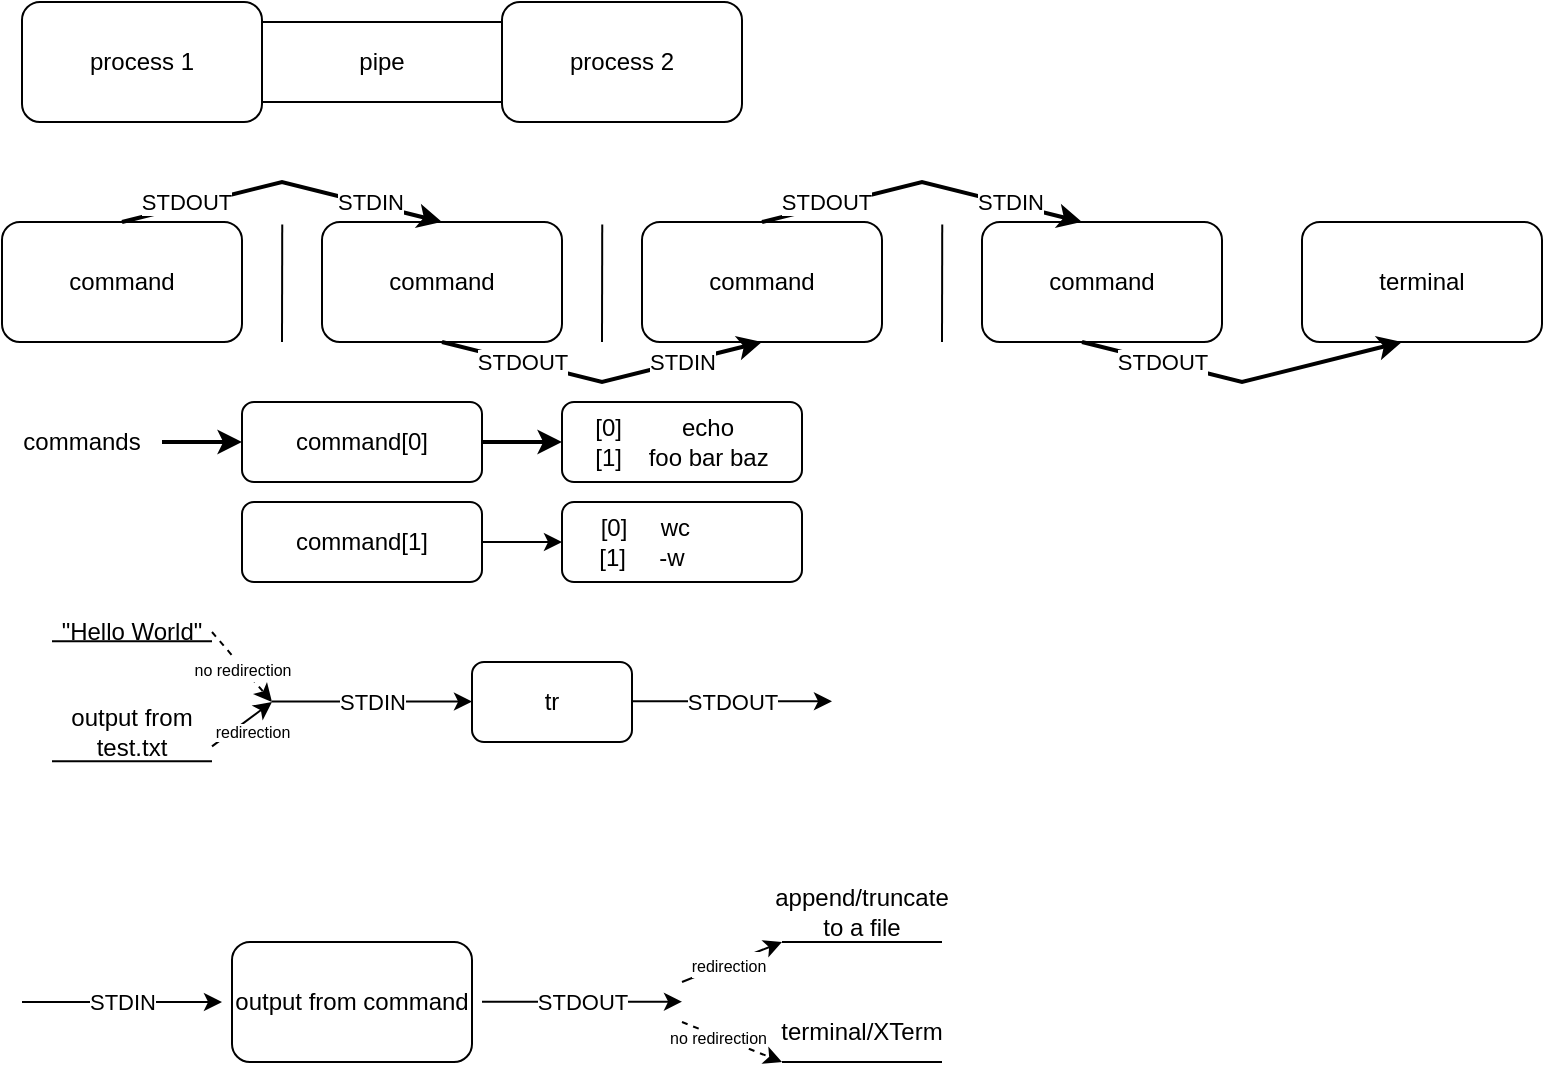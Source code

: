 <mxfile version="28.2.0">
  <diagram name="Seite-1" id="Pn-jLhA2A4kyoFLc60rv">
    <mxGraphModel dx="712" dy="451" grid="1" gridSize="10" guides="1" tooltips="1" connect="1" arrows="1" fold="1" page="1" pageScale="1" pageWidth="827" pageHeight="1169" math="0" shadow="0">
      <root>
        <mxCell id="0" />
        <mxCell id="1" parent="0" />
        <mxCell id="OaHQ1mTyVZJ1lAWflLId-3" value="" style="rounded=1;whiteSpace=wrap;html=1;" vertex="1" parent="1">
          <mxGeometry x="10" y="20" width="120" height="60" as="geometry" />
        </mxCell>
        <mxCell id="OaHQ1mTyVZJ1lAWflLId-4" value="" style="rounded=1;whiteSpace=wrap;html=1;" vertex="1" parent="1">
          <mxGeometry x="250" y="20" width="120" height="60" as="geometry" />
        </mxCell>
        <mxCell id="OaHQ1mTyVZJ1lAWflLId-7" value="" style="endArrow=none;html=1;rounded=0;targetPerimeterSpacing=6;" edge="1" parent="1">
          <mxGeometry width="50" height="50" relative="1" as="geometry">
            <mxPoint x="130" y="70" as="sourcePoint" />
            <mxPoint x="250" y="70" as="targetPoint" />
          </mxGeometry>
        </mxCell>
        <mxCell id="OaHQ1mTyVZJ1lAWflLId-8" value="" style="endArrow=none;html=1;rounded=0;targetPerimeterSpacing=6;" edge="1" parent="1">
          <mxGeometry width="50" height="50" relative="1" as="geometry">
            <mxPoint x="130" y="30" as="sourcePoint" />
            <mxPoint x="250" y="30" as="targetPoint" />
          </mxGeometry>
        </mxCell>
        <mxCell id="OaHQ1mTyVZJ1lAWflLId-9" value="process 1" style="text;html=1;align=center;verticalAlign=middle;whiteSpace=wrap;rounded=0;" vertex="1" parent="1">
          <mxGeometry x="10" y="20" width="120" height="60" as="geometry" />
        </mxCell>
        <mxCell id="OaHQ1mTyVZJ1lAWflLId-10" value="process 2" style="text;html=1;align=center;verticalAlign=middle;whiteSpace=wrap;rounded=0;" vertex="1" parent="1">
          <mxGeometry x="250" y="20" width="120" height="60" as="geometry" />
        </mxCell>
        <mxCell id="OaHQ1mTyVZJ1lAWflLId-11" value="pipe" style="text;html=1;align=center;verticalAlign=middle;whiteSpace=wrap;rounded=0;" vertex="1" parent="1">
          <mxGeometry x="130" y="30" width="120" height="40" as="geometry" />
        </mxCell>
        <mxCell id="OaHQ1mTyVZJ1lAWflLId-12" value="" style="rounded=1;whiteSpace=wrap;html=1;" vertex="1" parent="1">
          <mxGeometry y="130" width="120" height="60" as="geometry" />
        </mxCell>
        <mxCell id="OaHQ1mTyVZJ1lAWflLId-13" value="" style="rounded=1;whiteSpace=wrap;html=1;" vertex="1" parent="1">
          <mxGeometry x="160" y="130" width="120" height="60" as="geometry" />
        </mxCell>
        <mxCell id="OaHQ1mTyVZJ1lAWflLId-14" value="" style="endArrow=none;html=1;rounded=0;entryX=0.001;entryY=0.854;entryDx=0;entryDy=0;entryPerimeter=0;" edge="1" parent="1">
          <mxGeometry width="50" height="50" relative="1" as="geometry">
            <mxPoint x="140" y="190" as="sourcePoint" />
            <mxPoint x="140.12" y="131.24" as="targetPoint" />
          </mxGeometry>
        </mxCell>
        <mxCell id="OaHQ1mTyVZJ1lAWflLId-18" value="" style="rounded=1;whiteSpace=wrap;html=1;" vertex="1" parent="1">
          <mxGeometry x="320" y="130" width="120" height="60" as="geometry" />
        </mxCell>
        <mxCell id="OaHQ1mTyVZJ1lAWflLId-19" value="" style="endArrow=none;html=1;rounded=0;entryX=0.001;entryY=0.854;entryDx=0;entryDy=0;entryPerimeter=0;" edge="1" parent="1">
          <mxGeometry width="50" height="50" relative="1" as="geometry">
            <mxPoint x="300" y="190" as="sourcePoint" />
            <mxPoint x="300.12" y="131.24" as="targetPoint" />
          </mxGeometry>
        </mxCell>
        <mxCell id="OaHQ1mTyVZJ1lAWflLId-20" value="" style="rounded=1;whiteSpace=wrap;html=1;" vertex="1" parent="1">
          <mxGeometry x="490" y="130" width="120" height="60" as="geometry" />
        </mxCell>
        <mxCell id="OaHQ1mTyVZJ1lAWflLId-21" value="" style="endArrow=none;html=1;rounded=0;entryX=0.001;entryY=0.854;entryDx=0;entryDy=0;entryPerimeter=0;" edge="1" parent="1">
          <mxGeometry width="50" height="50" relative="1" as="geometry">
            <mxPoint x="470" y="190" as="sourcePoint" />
            <mxPoint x="470.12" y="131.24" as="targetPoint" />
          </mxGeometry>
        </mxCell>
        <mxCell id="OaHQ1mTyVZJ1lAWflLId-22" value="" style="rounded=1;whiteSpace=wrap;html=1;" vertex="1" parent="1">
          <mxGeometry x="650" y="130" width="120" height="60" as="geometry" />
        </mxCell>
        <mxCell id="OaHQ1mTyVZJ1lAWflLId-32" value="command" style="text;html=1;align=center;verticalAlign=middle;whiteSpace=wrap;rounded=0;" vertex="1" parent="1">
          <mxGeometry y="130" width="120" height="60" as="geometry" />
        </mxCell>
        <mxCell id="OaHQ1mTyVZJ1lAWflLId-33" value="command" style="text;html=1;align=center;verticalAlign=middle;whiteSpace=wrap;rounded=0;" vertex="1" parent="1">
          <mxGeometry x="160" y="130" width="120" height="60" as="geometry" />
        </mxCell>
        <mxCell id="OaHQ1mTyVZJ1lAWflLId-34" value="command" style="text;html=1;align=center;verticalAlign=middle;whiteSpace=wrap;rounded=0;" vertex="1" parent="1">
          <mxGeometry x="320" y="130" width="120" height="60" as="geometry" />
        </mxCell>
        <mxCell id="OaHQ1mTyVZJ1lAWflLId-35" value="command" style="text;html=1;align=center;verticalAlign=middle;whiteSpace=wrap;rounded=0;" vertex="1" parent="1">
          <mxGeometry x="490" y="130" width="120" height="60" as="geometry" />
        </mxCell>
        <mxCell id="OaHQ1mTyVZJ1lAWflLId-36" value="terminal" style="text;html=1;align=center;verticalAlign=middle;whiteSpace=wrap;rounded=0;" vertex="1" parent="1">
          <mxGeometry x="650" y="130" width="120" height="60" as="geometry" />
        </mxCell>
        <mxCell id="OaHQ1mTyVZJ1lAWflLId-40" value="" style="endArrow=classic;html=1;rounded=0;exitX=0.5;exitY=0;exitDx=0;exitDy=0;entryX=0.5;entryY=0;entryDx=0;entryDy=0;strokeWidth=2;flowAnimation=0;" edge="1" parent="1" source="OaHQ1mTyVZJ1lAWflLId-32" target="OaHQ1mTyVZJ1lAWflLId-33">
          <mxGeometry relative="1" as="geometry">
            <mxPoint x="60.0" y="128.14" as="sourcePoint" />
            <mxPoint x="224.08" y="130" as="targetPoint" />
            <Array as="points">
              <mxPoint x="140" y="110" />
            </Array>
          </mxGeometry>
        </mxCell>
        <mxCell id="OaHQ1mTyVZJ1lAWflLId-41" value="STDOUT" style="edgeLabel;resizable=0;html=1;;align=center;verticalAlign=middle;" connectable="0" vertex="1" parent="OaHQ1mTyVZJ1lAWflLId-40">
          <mxGeometry relative="1" as="geometry">
            <mxPoint x="-48" y="10" as="offset" />
          </mxGeometry>
        </mxCell>
        <mxCell id="OaHQ1mTyVZJ1lAWflLId-42" value="STDIN" style="edgeLabel;resizable=0;html=1;;align=center;verticalAlign=middle;" connectable="0" vertex="1" parent="1">
          <mxGeometry x="184.08" y="120" as="geometry" />
        </mxCell>
        <mxCell id="OaHQ1mTyVZJ1lAWflLId-52" value="" style="endArrow=classic;html=1;rounded=0;exitX=0.5;exitY=1;exitDx=0;exitDy=0;entryX=0.5;entryY=1;entryDx=0;entryDy=0;strokeWidth=2;flowAnimation=0;movable=1;resizable=1;rotatable=1;deletable=1;editable=1;locked=0;connectable=1;" edge="1" parent="1" source="OaHQ1mTyVZJ1lAWflLId-33" target="OaHQ1mTyVZJ1lAWflLId-34">
          <mxGeometry relative="1" as="geometry">
            <mxPoint x="220" y="220" as="sourcePoint" />
            <mxPoint x="380" y="220" as="targetPoint" />
            <Array as="points">
              <mxPoint x="300" y="210" />
            </Array>
          </mxGeometry>
        </mxCell>
        <mxCell id="OaHQ1mTyVZJ1lAWflLId-53" value="STDOUT" style="edgeLabel;resizable=1;html=1;;align=center;verticalAlign=middle;movable=1;rotatable=1;deletable=1;editable=1;locked=0;connectable=1;" connectable="0" vertex="1" parent="OaHQ1mTyVZJ1lAWflLId-52">
          <mxGeometry relative="1" as="geometry">
            <mxPoint x="-40" y="-10" as="offset" />
          </mxGeometry>
        </mxCell>
        <mxCell id="OaHQ1mTyVZJ1lAWflLId-62" value="STDIN" style="edgeLabel;resizable=1;html=1;;align=center;verticalAlign=middle;movable=1;rotatable=1;deletable=1;editable=1;locked=0;connectable=1;" connectable="0" vertex="1" parent="1">
          <mxGeometry x="340" y="200" as="geometry" />
        </mxCell>
        <mxCell id="OaHQ1mTyVZJ1lAWflLId-68" value="" style="endArrow=classic;html=1;rounded=0;exitX=0.5;exitY=0;exitDx=0;exitDy=0;entryX=0.5;entryY=0;entryDx=0;entryDy=0;strokeWidth=2;flowAnimation=0;" edge="1" parent="1">
          <mxGeometry relative="1" as="geometry">
            <mxPoint x="380" y="130" as="sourcePoint" />
            <mxPoint x="540" y="130" as="targetPoint" />
            <Array as="points">
              <mxPoint x="460" y="110" />
            </Array>
          </mxGeometry>
        </mxCell>
        <mxCell id="OaHQ1mTyVZJ1lAWflLId-69" value="STDOUT" style="edgeLabel;resizable=0;html=1;;align=center;verticalAlign=middle;" connectable="0" vertex="1" parent="OaHQ1mTyVZJ1lAWflLId-68">
          <mxGeometry relative="1" as="geometry">
            <mxPoint x="-48" y="10" as="offset" />
          </mxGeometry>
        </mxCell>
        <mxCell id="OaHQ1mTyVZJ1lAWflLId-70" value="STDIN" style="edgeLabel;resizable=0;html=1;;align=center;verticalAlign=middle;" connectable="0" vertex="1" parent="1">
          <mxGeometry x="504.08" y="120" as="geometry" />
        </mxCell>
        <mxCell id="OaHQ1mTyVZJ1lAWflLId-71" value="" style="endArrow=classic;html=1;rounded=0;exitX=0.5;exitY=1;exitDx=0;exitDy=0;entryX=0.5;entryY=1;entryDx=0;entryDy=0;strokeWidth=2;flowAnimation=0;movable=1;resizable=1;rotatable=1;deletable=1;editable=1;locked=0;connectable=1;" edge="1" parent="1">
          <mxGeometry relative="1" as="geometry">
            <mxPoint x="540" y="190" as="sourcePoint" />
            <mxPoint x="700" y="190" as="targetPoint" />
            <Array as="points">
              <mxPoint x="620" y="210" />
            </Array>
          </mxGeometry>
        </mxCell>
        <mxCell id="OaHQ1mTyVZJ1lAWflLId-72" value="STDOUT" style="edgeLabel;resizable=1;html=1;;align=center;verticalAlign=middle;movable=1;rotatable=1;deletable=1;editable=1;locked=0;connectable=1;" connectable="0" vertex="1" parent="OaHQ1mTyVZJ1lAWflLId-71">
          <mxGeometry relative="1" as="geometry">
            <mxPoint x="-40" y="-10" as="offset" />
          </mxGeometry>
        </mxCell>
        <mxCell id="OaHQ1mTyVZJ1lAWflLId-81" style="edgeStyle=orthogonalEdgeStyle;rounded=0;orthogonalLoop=1;jettySize=auto;html=1;entryX=0;entryY=0.5;entryDx=0;entryDy=0;strokeWidth=2;" edge="1" parent="1" source="OaHQ1mTyVZJ1lAWflLId-74" target="OaHQ1mTyVZJ1lAWflLId-75">
          <mxGeometry relative="1" as="geometry" />
        </mxCell>
        <mxCell id="OaHQ1mTyVZJ1lAWflLId-74" value="commands" style="text;html=1;align=center;verticalAlign=middle;whiteSpace=wrap;rounded=0;" vertex="1" parent="1">
          <mxGeometry y="220" width="80" height="40" as="geometry" />
        </mxCell>
        <mxCell id="OaHQ1mTyVZJ1lAWflLId-82" style="edgeStyle=orthogonalEdgeStyle;rounded=0;orthogonalLoop=1;jettySize=auto;html=1;strokeWidth=2;" edge="1" parent="1" source="OaHQ1mTyVZJ1lAWflLId-75">
          <mxGeometry relative="1" as="geometry">
            <mxPoint x="280" y="240" as="targetPoint" />
          </mxGeometry>
        </mxCell>
        <mxCell id="OaHQ1mTyVZJ1lAWflLId-75" value="command[0]" style="rounded=1;whiteSpace=wrap;html=1;" vertex="1" parent="1">
          <mxGeometry x="120" y="220" width="120" height="40" as="geometry" />
        </mxCell>
        <mxCell id="OaHQ1mTyVZJ1lAWflLId-83" style="edgeStyle=orthogonalEdgeStyle;rounded=0;orthogonalLoop=1;jettySize=auto;html=1;entryX=0;entryY=0.5;entryDx=0;entryDy=0;" edge="1" parent="1" source="OaHQ1mTyVZJ1lAWflLId-76" target="OaHQ1mTyVZJ1lAWflLId-79">
          <mxGeometry relative="1" as="geometry" />
        </mxCell>
        <mxCell id="OaHQ1mTyVZJ1lAWflLId-76" value="command[1]" style="rounded=1;whiteSpace=wrap;html=1;" vertex="1" parent="1">
          <mxGeometry x="120" y="270" width="120" height="40" as="geometry" />
        </mxCell>
        <mxCell id="OaHQ1mTyVZJ1lAWflLId-77" value="&lt;div style=&quot;text-align: left;&quot;&gt;&lt;span style=&quot;background-color: transparent; color: light-dark(rgb(0, 0, 0), rgb(255, 255, 255));&quot;&gt;[0]&amp;nbsp;&lt;span style=&quot;white-space: pre;&quot;&gt;&#x9;&lt;/span&gt;&amp;nbsp; &amp;nbsp; &amp;nbsp;&lt;/span&gt;&lt;span style=&quot;background-color: transparent; color: light-dark(rgb(0, 0, 0), rgb(255, 255, 255));&quot;&gt;echo&lt;/span&gt;&lt;/div&gt;&lt;div&gt;[1]&lt;span style=&quot;white-space: pre;&quot;&gt;&#x9;&lt;/span&gt;foo bar baz&lt;/div&gt;" style="rounded=1;whiteSpace=wrap;html=1;" vertex="1" parent="1">
          <mxGeometry x="280" y="220" width="120" height="40" as="geometry" />
        </mxCell>
        <mxCell id="OaHQ1mTyVZJ1lAWflLId-79" value="&lt;div style=&quot;&quot;&gt;&lt;span style=&quot;background-color: transparent; color: light-dark(rgb(0, 0, 0), rgb(255, 255, 255));&quot;&gt;[0]&lt;span style=&quot;white-space: pre;&quot;&gt;&#x9;&lt;/span&gt;&amp;nbsp;wc&amp;nbsp; &amp;nbsp; &amp;nbsp; &amp;nbsp; &amp;nbsp; &amp;nbsp;&lt;/span&gt;&lt;/div&gt;&lt;div style=&quot;&quot;&gt;&lt;span style=&quot;background-color: transparent; color: light-dark(rgb(0, 0, 0), rgb(255, 255, 255));&quot;&gt;[1]&amp;nbsp; &amp;nbsp; &amp;nbsp;&lt;/span&gt;&lt;span style=&quot;background-color: transparent; color: light-dark(rgb(0, 0, 0), rgb(255, 255, 255));&quot;&gt;-w&amp;nbsp; &amp;nbsp; &amp;nbsp; &amp;nbsp; &amp;nbsp; &amp;nbsp;&amp;nbsp;&lt;/span&gt;&lt;/div&gt;" style="rounded=1;whiteSpace=wrap;html=1;align=center;" vertex="1" parent="1">
          <mxGeometry x="280" y="270" width="120" height="40" as="geometry" />
        </mxCell>
        <mxCell id="OaHQ1mTyVZJ1lAWflLId-84" value="tr" style="rounded=1;whiteSpace=wrap;html=1;" vertex="1" parent="1">
          <mxGeometry x="235" y="350" width="80" height="40" as="geometry" />
        </mxCell>
        <mxCell id="OaHQ1mTyVZJ1lAWflLId-85" value="" style="endArrow=classic;html=1;rounded=0;" edge="1" parent="1">
          <mxGeometry relative="1" as="geometry">
            <mxPoint x="315" y="369.67" as="sourcePoint" />
            <mxPoint x="415" y="369.67" as="targetPoint" />
          </mxGeometry>
        </mxCell>
        <mxCell id="OaHQ1mTyVZJ1lAWflLId-86" value="STDOUT" style="edgeLabel;resizable=0;html=1;;align=center;verticalAlign=middle;" connectable="0" vertex="1" parent="OaHQ1mTyVZJ1lAWflLId-85">
          <mxGeometry relative="1" as="geometry" />
        </mxCell>
        <mxCell id="OaHQ1mTyVZJ1lAWflLId-88" value="" style="endArrow=classic;html=1;rounded=0;" edge="1" parent="1">
          <mxGeometry relative="1" as="geometry">
            <mxPoint x="135" y="369.8" as="sourcePoint" />
            <mxPoint x="235" y="369.8" as="targetPoint" />
            <Array as="points">
              <mxPoint x="175" y="369.8" />
            </Array>
          </mxGeometry>
        </mxCell>
        <mxCell id="OaHQ1mTyVZJ1lAWflLId-89" value="STDIN" style="edgeLabel;resizable=0;html=1;;align=center;verticalAlign=middle;" connectable="0" vertex="1" parent="OaHQ1mTyVZJ1lAWflLId-88">
          <mxGeometry relative="1" as="geometry" />
        </mxCell>
        <mxCell id="OaHQ1mTyVZJ1lAWflLId-92" value="" style="endArrow=none;html=1;rounded=0;" edge="1" parent="1">
          <mxGeometry width="50" height="50" relative="1" as="geometry">
            <mxPoint x="25" y="339.67" as="sourcePoint" />
            <mxPoint x="105" y="339.67" as="targetPoint" />
          </mxGeometry>
        </mxCell>
        <mxCell id="OaHQ1mTyVZJ1lAWflLId-93" value="" style="endArrow=none;html=1;rounded=0;" edge="1" parent="1">
          <mxGeometry width="50" height="50" relative="1" as="geometry">
            <mxPoint x="25" y="399.67" as="sourcePoint" />
            <mxPoint x="105" y="399.67" as="targetPoint" />
          </mxGeometry>
        </mxCell>
        <mxCell id="OaHQ1mTyVZJ1lAWflLId-94" value="output from&lt;div&gt;test.txt&lt;/div&gt;" style="text;html=1;align=center;verticalAlign=middle;whiteSpace=wrap;rounded=0;" vertex="1" parent="1">
          <mxGeometry x="25" y="369.67" width="80" height="30" as="geometry" />
        </mxCell>
        <mxCell id="OaHQ1mTyVZJ1lAWflLId-95" value="&quot;Hello World&quot;" style="text;html=1;align=center;verticalAlign=middle;whiteSpace=wrap;rounded=0;" vertex="1" parent="1">
          <mxGeometry x="25" y="320" width="80" height="30" as="geometry" />
        </mxCell>
        <mxCell id="OaHQ1mTyVZJ1lAWflLId-101" value="" style="endArrow=classic;html=1;rounded=0;exitX=1;exitY=0.5;exitDx=0;exitDy=0;dashed=1;" edge="1" parent="1" source="OaHQ1mTyVZJ1lAWflLId-95">
          <mxGeometry relative="1" as="geometry">
            <mxPoint x="55" y="380" as="sourcePoint" />
            <mxPoint x="135" y="370" as="targetPoint" />
          </mxGeometry>
        </mxCell>
        <mxCell id="OaHQ1mTyVZJ1lAWflLId-102" value="&lt;font style=&quot;font-size: 8px;&quot;&gt;no redirection&lt;/font&gt;" style="edgeLabel;resizable=0;html=1;;align=center;verticalAlign=middle;" connectable="0" vertex="1" parent="OaHQ1mTyVZJ1lAWflLId-101">
          <mxGeometry relative="1" as="geometry" />
        </mxCell>
        <mxCell id="OaHQ1mTyVZJ1lAWflLId-103" value="" style="endArrow=classic;html=1;rounded=0;exitX=1;exitY=0.75;exitDx=0;exitDy=0;" edge="1" parent="1" source="OaHQ1mTyVZJ1lAWflLId-94">
          <mxGeometry relative="1" as="geometry">
            <mxPoint x="55" y="380" as="sourcePoint" />
            <mxPoint x="135" y="370" as="targetPoint" />
          </mxGeometry>
        </mxCell>
        <mxCell id="OaHQ1mTyVZJ1lAWflLId-104" value="redirection" style="edgeLabel;resizable=0;html=1;;align=center;verticalAlign=middle;fontSize=8;" connectable="0" vertex="1" parent="OaHQ1mTyVZJ1lAWflLId-103">
          <mxGeometry relative="1" as="geometry">
            <mxPoint x="5" y="4" as="offset" />
          </mxGeometry>
        </mxCell>
        <mxCell id="OaHQ1mTyVZJ1lAWflLId-111" value="output from command" style="rounded=1;whiteSpace=wrap;html=1;" vertex="1" parent="1">
          <mxGeometry x="115" y="490" width="120" height="60" as="geometry" />
        </mxCell>
        <mxCell id="OaHQ1mTyVZJ1lAWflLId-112" value="" style="endArrow=classic;html=1;rounded=0;" edge="1" parent="1">
          <mxGeometry relative="1" as="geometry">
            <mxPoint x="240" y="519.83" as="sourcePoint" />
            <mxPoint x="340" y="519.83" as="targetPoint" />
          </mxGeometry>
        </mxCell>
        <mxCell id="OaHQ1mTyVZJ1lAWflLId-113" value="STDOUT" style="edgeLabel;resizable=0;html=1;;align=center;verticalAlign=middle;" connectable="0" vertex="1" parent="OaHQ1mTyVZJ1lAWflLId-112">
          <mxGeometry relative="1" as="geometry" />
        </mxCell>
        <mxCell id="OaHQ1mTyVZJ1lAWflLId-114" value="" style="endArrow=none;html=1;rounded=0;" edge="1" parent="1">
          <mxGeometry width="50" height="50" relative="1" as="geometry">
            <mxPoint x="470" y="490" as="sourcePoint" />
            <mxPoint x="390" y="490" as="targetPoint" />
          </mxGeometry>
        </mxCell>
        <mxCell id="OaHQ1mTyVZJ1lAWflLId-115" value="" style="endArrow=none;html=1;rounded=0;" edge="1" parent="1">
          <mxGeometry width="50" height="50" relative="1" as="geometry">
            <mxPoint x="470" y="550" as="sourcePoint" />
            <mxPoint x="390" y="550" as="targetPoint" />
          </mxGeometry>
        </mxCell>
        <mxCell id="OaHQ1mTyVZJ1lAWflLId-117" value="append/truncate to a file" style="text;html=1;align=center;verticalAlign=middle;whiteSpace=wrap;rounded=0;" vertex="1" parent="1">
          <mxGeometry x="390" y="460" width="80" height="30" as="geometry" />
        </mxCell>
        <mxCell id="OaHQ1mTyVZJ1lAWflLId-118" value="terminal/XTerm" style="text;html=1;align=center;verticalAlign=middle;whiteSpace=wrap;rounded=0;" vertex="1" parent="1">
          <mxGeometry x="390" y="520" width="80" height="30" as="geometry" />
        </mxCell>
        <mxCell id="OaHQ1mTyVZJ1lAWflLId-119" value="" style="endArrow=classic;html=1;rounded=0;entryX=0;entryY=1;entryDx=0;entryDy=0;dashed=1;" edge="1" parent="1" target="OaHQ1mTyVZJ1lAWflLId-118">
          <mxGeometry width="50" height="50" relative="1" as="geometry">
            <mxPoint x="340" y="530" as="sourcePoint" />
            <mxPoint x="390" y="510" as="targetPoint" />
          </mxGeometry>
        </mxCell>
        <mxCell id="OaHQ1mTyVZJ1lAWflLId-120" value="" style="endArrow=classic;html=1;rounded=0;entryX=0;entryY=1;entryDx=0;entryDy=0;" edge="1" parent="1" target="OaHQ1mTyVZJ1lAWflLId-117">
          <mxGeometry relative="1" as="geometry">
            <mxPoint x="340" y="510" as="sourcePoint" />
            <mxPoint x="400" y="500" as="targetPoint" />
          </mxGeometry>
        </mxCell>
        <mxCell id="OaHQ1mTyVZJ1lAWflLId-121" value="&lt;font style=&quot;font-size: 8px;&quot;&gt;redirection&lt;/font&gt;" style="edgeLabel;resizable=0;html=1;;align=center;verticalAlign=middle;" connectable="0" vertex="1" parent="OaHQ1mTyVZJ1lAWflLId-120">
          <mxGeometry relative="1" as="geometry">
            <mxPoint x="-2" y="1" as="offset" />
          </mxGeometry>
        </mxCell>
        <mxCell id="OaHQ1mTyVZJ1lAWflLId-122" value="&lt;span style=&quot;color: rgb(0, 0, 0); font-family: Helvetica; font-size: 8px; font-style: normal; font-variant-ligatures: normal; font-variant-caps: normal; font-weight: 400; letter-spacing: normal; orphans: 2; text-align: center; text-indent: 0px; text-transform: none; widows: 2; word-spacing: 0px; -webkit-text-stroke-width: 0px; white-space: nowrap; background-color: rgb(255, 255, 255); text-decoration-thickness: initial; text-decoration-style: initial; text-decoration-color: initial; float: none; display: inline !important;&quot;&gt;no redirection&lt;/span&gt;" style="text;whiteSpace=wrap;html=1;" vertex="1" parent="1">
          <mxGeometry x="332" y="523" width="48" height="27" as="geometry" />
        </mxCell>
        <mxCell id="OaHQ1mTyVZJ1lAWflLId-123" value="" style="endArrow=classic;html=1;rounded=0;" edge="1" parent="1">
          <mxGeometry relative="1" as="geometry">
            <mxPoint x="10" y="520" as="sourcePoint" />
            <mxPoint x="110" y="520" as="targetPoint" />
          </mxGeometry>
        </mxCell>
        <mxCell id="OaHQ1mTyVZJ1lAWflLId-124" value="STDIN" style="edgeLabel;resizable=0;html=1;;align=center;verticalAlign=middle;" connectable="0" vertex="1" parent="OaHQ1mTyVZJ1lAWflLId-123">
          <mxGeometry relative="1" as="geometry" />
        </mxCell>
      </root>
    </mxGraphModel>
  </diagram>
</mxfile>
